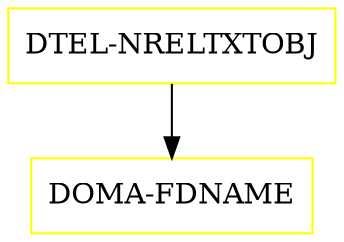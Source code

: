 digraph G {
  "DTEL-NRELTXTOBJ" [shape=box,color=yellow];
  "DOMA-FDNAME" [shape=box,color=yellow,URL="./DOMA_FDNAME.html"];
  "DTEL-NRELTXTOBJ" -> "DOMA-FDNAME";
}
